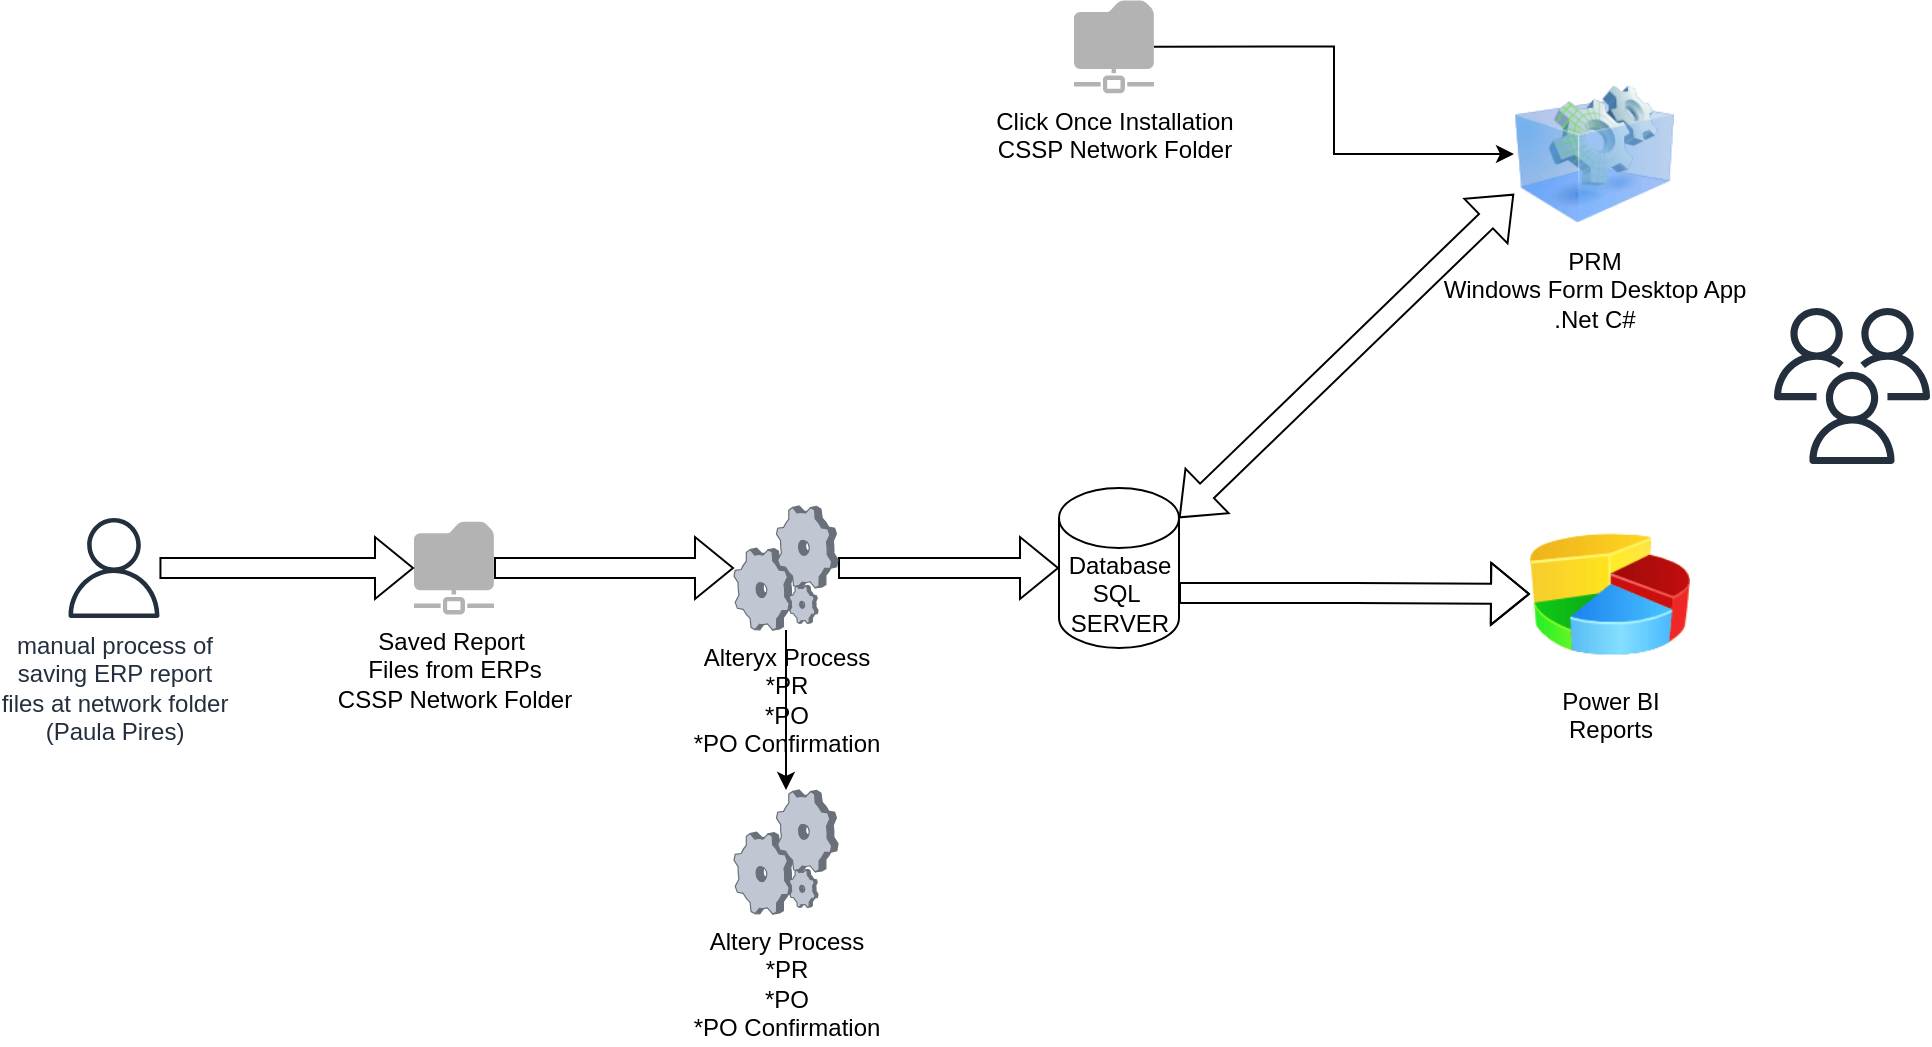 <mxfile version="15.8.0" type="github">
  <diagram id="kOsPYZ9uBFAMnIBQ-ULK" name="Page-1">
    <mxGraphModel dx="2249" dy="741" grid="1" gridSize="10" guides="1" tooltips="1" connect="1" arrows="1" fold="1" page="1" pageScale="1" pageWidth="827" pageHeight="1169" math="0" shadow="0">
      <root>
        <mxCell id="0" />
        <mxCell id="1" parent="0" />
        <mxCell id="oxakEMZMlEvCSRAWe6NK-14" style="edgeStyle=orthogonalEdgeStyle;rounded=0;orthogonalLoop=1;jettySize=auto;html=1;exitX=1;exitY=0;exitDx=0;exitDy=52.5;exitPerimeter=0;shape=flexArrow;" edge="1" parent="1" source="oxakEMZMlEvCSRAWe6NK-3" target="oxakEMZMlEvCSRAWe6NK-8">
          <mxGeometry relative="1" as="geometry" />
        </mxCell>
        <mxCell id="oxakEMZMlEvCSRAWe6NK-3" value="Database&lt;br&gt;SQL&amp;nbsp;&lt;br&gt;SERVER" style="shape=cylinder3;whiteSpace=wrap;html=1;boundedLbl=1;backgroundOutline=1;size=15;" vertex="1" parent="1">
          <mxGeometry x="362.5" y="290" width="60" height="80" as="geometry" />
        </mxCell>
        <mxCell id="oxakEMZMlEvCSRAWe6NK-9" style="edgeStyle=orthogonalEdgeStyle;rounded=0;orthogonalLoop=1;jettySize=auto;html=1;exitX=1;exitY=0.5;exitDx=0;exitDy=0;exitPerimeter=0;" edge="1" parent="1" source="oxakEMZMlEvCSRAWe6NK-4" target="oxakEMZMlEvCSRAWe6NK-7">
          <mxGeometry relative="1" as="geometry" />
        </mxCell>
        <mxCell id="oxakEMZMlEvCSRAWe6NK-4" value="Click Once Installation&lt;br&gt;CSSP Network Folder" style="sketch=0;aspect=fixed;pointerEvents=1;shadow=0;dashed=0;html=1;strokeColor=none;labelPosition=center;verticalLabelPosition=bottom;verticalAlign=top;align=center;fillColor=#B3B3B3;shape=mxgraph.mscae.enterprise.shared_folder" vertex="1" parent="1">
          <mxGeometry x="370" y="46.07" width="40" height="46.51" as="geometry" />
        </mxCell>
        <mxCell id="oxakEMZMlEvCSRAWe6NK-5" value="" style="sketch=0;outlineConnect=0;fontColor=#232F3E;gradientColor=none;fillColor=#232F3D;strokeColor=none;dashed=0;verticalLabelPosition=bottom;verticalAlign=top;align=center;html=1;fontSize=12;fontStyle=0;aspect=fixed;pointerEvents=1;shape=mxgraph.aws4.users;" vertex="1" parent="1">
          <mxGeometry x="720" y="200" width="78" height="78" as="geometry" />
        </mxCell>
        <mxCell id="oxakEMZMlEvCSRAWe6NK-7" value="PRM&lt;br&gt;Windows Form Desktop App&lt;br&gt;.Net C#" style="image;html=1;image=img/lib/clip_art/computers/Virtual_Application_128x128.png" vertex="1" parent="1">
          <mxGeometry x="590" y="83" width="80" height="80" as="geometry" />
        </mxCell>
        <mxCell id="oxakEMZMlEvCSRAWe6NK-8" value="Power BI&lt;br&gt;Reports&lt;br&gt;" style="image;html=1;image=img/lib/clip_art/finance/Pie_Chart_128x128.png" vertex="1" parent="1">
          <mxGeometry x="598" y="303" width="80" height="80" as="geometry" />
        </mxCell>
        <mxCell id="oxakEMZMlEvCSRAWe6NK-23" style="edgeStyle=orthogonalEdgeStyle;shape=flexArrow;rounded=0;orthogonalLoop=1;jettySize=auto;html=1;" edge="1" parent="1" source="oxakEMZMlEvCSRAWe6NK-15" target="oxakEMZMlEvCSRAWe6NK-3">
          <mxGeometry relative="1" as="geometry" />
        </mxCell>
        <mxCell id="oxakEMZMlEvCSRAWe6NK-34" value="" style="edgeStyle=orthogonalEdgeStyle;rounded=0;orthogonalLoop=1;jettySize=auto;html=1;" edge="1" parent="1" source="oxakEMZMlEvCSRAWe6NK-15" target="oxakEMZMlEvCSRAWe6NK-33">
          <mxGeometry relative="1" as="geometry" />
        </mxCell>
        <mxCell id="oxakEMZMlEvCSRAWe6NK-15" value="Alteryx Process&lt;br&gt;*PR&lt;br&gt;*PO&lt;br&gt;*PO Confirmation" style="verticalLabelPosition=bottom;sketch=0;aspect=fixed;html=1;verticalAlign=top;strokeColor=none;align=center;outlineConnect=0;shape=mxgraph.citrix.process;fillColor=#B3B3B3;" vertex="1" parent="1">
          <mxGeometry x="200" y="299" width="52" height="62" as="geometry" />
        </mxCell>
        <mxCell id="oxakEMZMlEvCSRAWe6NK-17" style="edgeStyle=orthogonalEdgeStyle;rounded=0;orthogonalLoop=1;jettySize=auto;html=1;exitX=1;exitY=0.5;exitDx=0;exitDy=0;exitPerimeter=0;shape=flexArrow;" edge="1" parent="1" source="oxakEMZMlEvCSRAWe6NK-16" target="oxakEMZMlEvCSRAWe6NK-15">
          <mxGeometry relative="1" as="geometry" />
        </mxCell>
        <mxCell id="oxakEMZMlEvCSRAWe6NK-16" value="Saved Report&amp;nbsp;&lt;br&gt;Files from ERPs&lt;br&gt;CSSP Network Folder" style="sketch=0;aspect=fixed;pointerEvents=1;shadow=0;dashed=0;html=1;strokeColor=none;labelPosition=center;verticalLabelPosition=bottom;verticalAlign=top;align=center;fillColor=#B3B3B3;shape=mxgraph.mscae.enterprise.shared_folder" vertex="1" parent="1">
          <mxGeometry x="40" y="306.75" width="40" height="46.51" as="geometry" />
        </mxCell>
        <mxCell id="oxakEMZMlEvCSRAWe6NK-25" style="edgeStyle=orthogonalEdgeStyle;shape=flexArrow;rounded=0;orthogonalLoop=1;jettySize=auto;html=1;entryX=0;entryY=0.5;entryDx=0;entryDy=0;entryPerimeter=0;" edge="1" parent="1" source="oxakEMZMlEvCSRAWe6NK-24" target="oxakEMZMlEvCSRAWe6NK-16">
          <mxGeometry relative="1" as="geometry" />
        </mxCell>
        <mxCell id="oxakEMZMlEvCSRAWe6NK-24" value="manual process of &lt;br&gt;saving ERP report &lt;br&gt;files at network folder&lt;br&gt;(Paula Pires)" style="sketch=0;outlineConnect=0;fontColor=#232F3E;gradientColor=none;fillColor=#232F3D;strokeColor=none;dashed=0;verticalLabelPosition=bottom;verticalAlign=top;align=center;html=1;fontSize=12;fontStyle=0;aspect=fixed;pointerEvents=1;shape=mxgraph.aws4.user;" vertex="1" parent="1">
          <mxGeometry x="-135" y="305" width="50" height="50" as="geometry" />
        </mxCell>
        <mxCell id="oxakEMZMlEvCSRAWe6NK-28" value="" style="shape=flexArrow;endArrow=classic;startArrow=classic;html=1;rounded=0;entryX=0;entryY=0.75;entryDx=0;entryDy=0;exitX=1;exitY=0;exitDx=0;exitDy=15;exitPerimeter=0;" edge="1" parent="1" source="oxakEMZMlEvCSRAWe6NK-3" target="oxakEMZMlEvCSRAWe6NK-7">
          <mxGeometry width="100" height="100" relative="1" as="geometry">
            <mxPoint x="360" y="610" as="sourcePoint" />
            <mxPoint x="460" y="510" as="targetPoint" />
          </mxGeometry>
        </mxCell>
        <mxCell id="oxakEMZMlEvCSRAWe6NK-33" value="Altery Process&lt;br&gt;*PR&lt;br&gt;*PO&lt;br&gt;*PO Confirmation" style="verticalLabelPosition=bottom;sketch=0;aspect=fixed;html=1;verticalAlign=top;strokeColor=none;align=center;outlineConnect=0;shape=mxgraph.citrix.process;fillColor=#B3B3B3;" vertex="1" parent="1">
          <mxGeometry x="200" y="441" width="52" height="62" as="geometry" />
        </mxCell>
      </root>
    </mxGraphModel>
  </diagram>
</mxfile>
